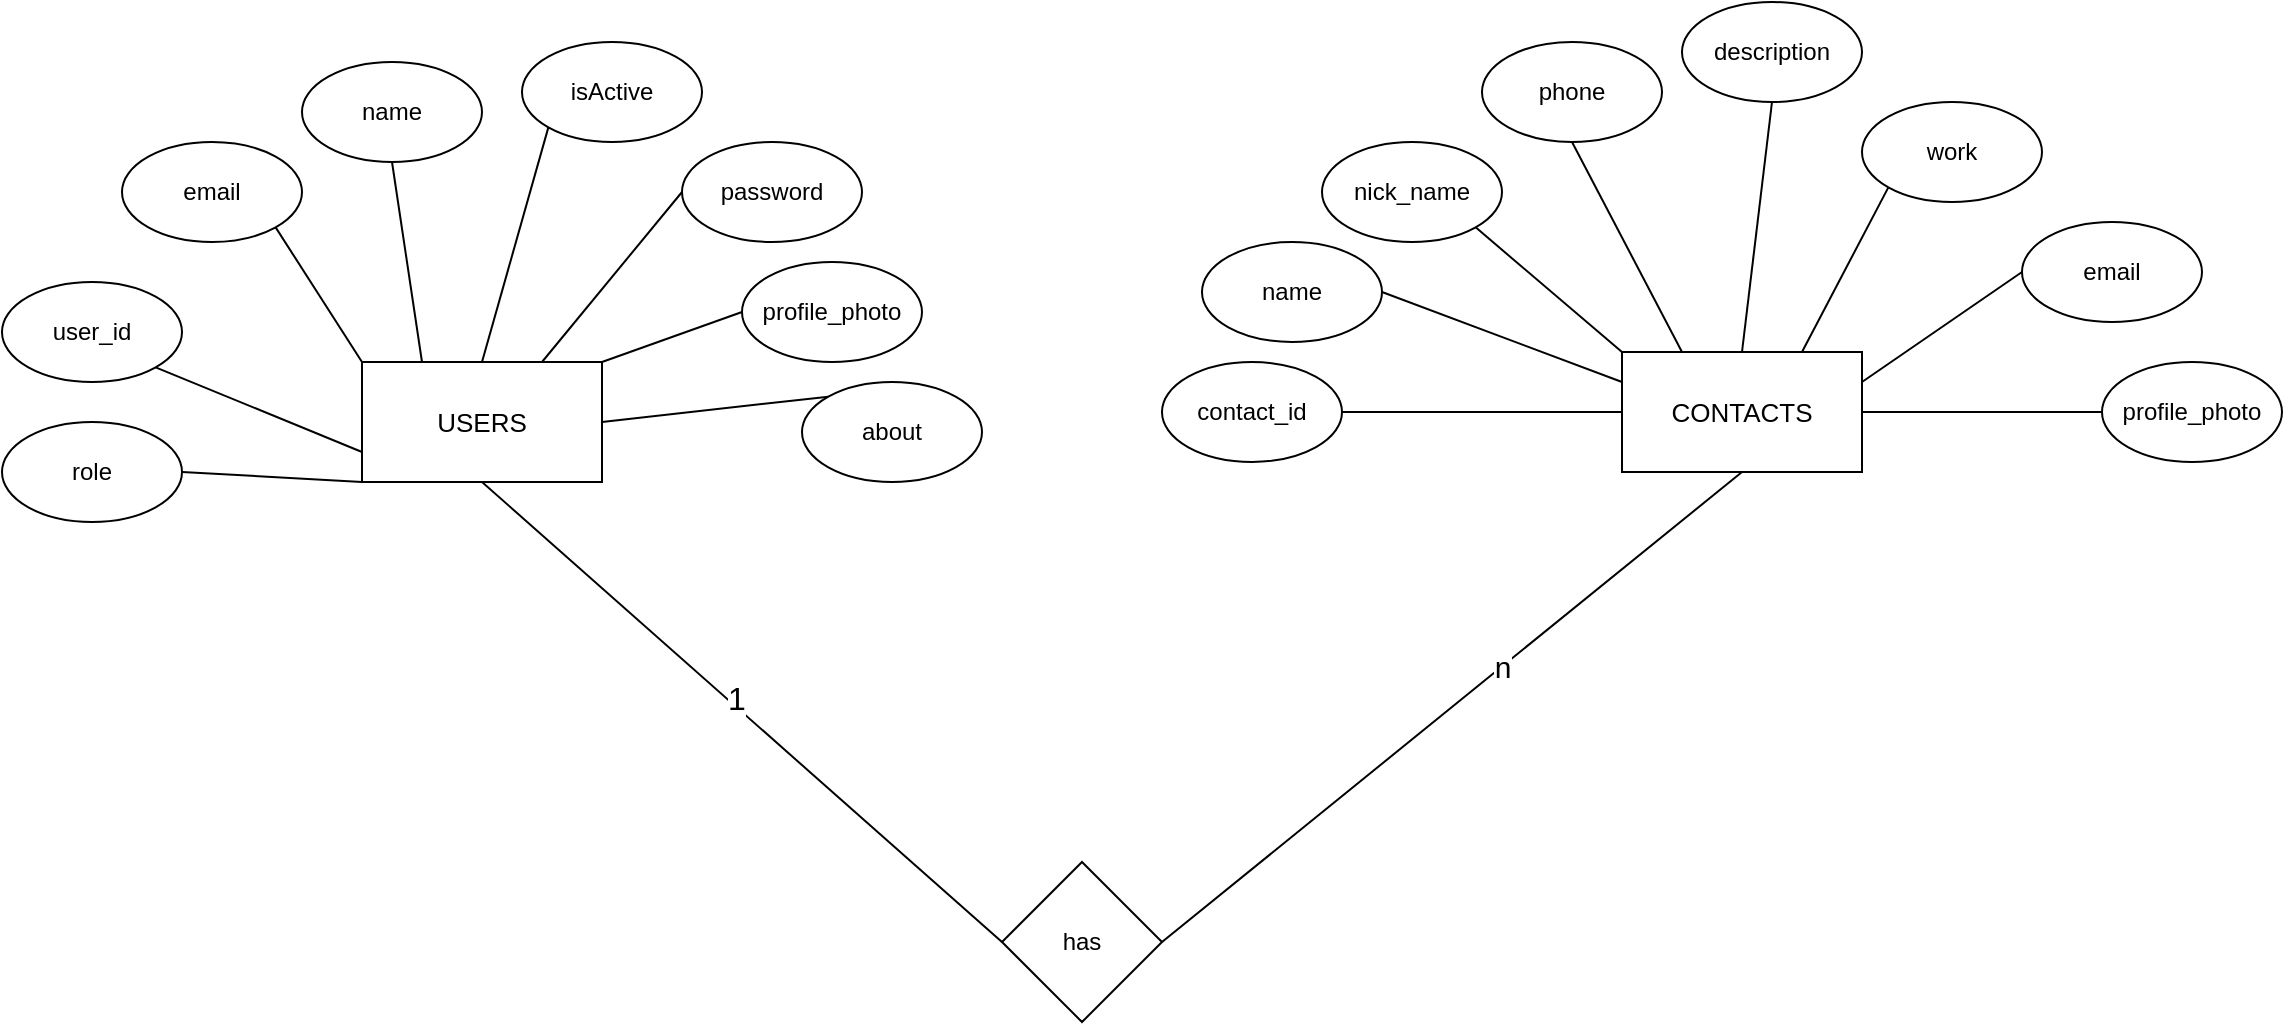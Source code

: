 <mxfile version="24.2.7" type="device">
  <diagram name="Page-1" id="ulT-_PV7ZDztqLS79qqE">
    <mxGraphModel dx="1158" dy="688" grid="1" gridSize="10" guides="1" tooltips="1" connect="1" arrows="1" fold="1" page="1" pageScale="1" pageWidth="827" pageHeight="1169" math="0" shadow="0">
      <root>
        <mxCell id="0" />
        <mxCell id="1" parent="0" />
        <mxCell id="i3RE7HxR8fK-u7yLkR9E-1" value="&lt;font style=&quot;font-size: 13px;&quot;&gt;USERS&lt;/font&gt;" style="rounded=0;whiteSpace=wrap;html=1;" vertex="1" parent="1">
          <mxGeometry x="190" y="200" width="120" height="60" as="geometry" />
        </mxCell>
        <mxCell id="i3RE7HxR8fK-u7yLkR9E-2" value="&lt;font style=&quot;font-size: 13px;&quot;&gt;CONTACTS&lt;/font&gt;" style="rounded=0;whiteSpace=wrap;html=1;" vertex="1" parent="1">
          <mxGeometry x="820" y="195" width="120" height="60" as="geometry" />
        </mxCell>
        <mxCell id="i3RE7HxR8fK-u7yLkR9E-3" value="user_id" style="ellipse;whiteSpace=wrap;html=1;" vertex="1" parent="1">
          <mxGeometry x="10" y="160" width="90" height="50" as="geometry" />
        </mxCell>
        <mxCell id="i3RE7HxR8fK-u7yLkR9E-4" value="name" style="ellipse;whiteSpace=wrap;html=1;" vertex="1" parent="1">
          <mxGeometry x="160" y="50" width="90" height="50" as="geometry" />
        </mxCell>
        <mxCell id="i3RE7HxR8fK-u7yLkR9E-5" value="name" style="ellipse;whiteSpace=wrap;html=1;" vertex="1" parent="1">
          <mxGeometry x="610" y="140" width="90" height="50" as="geometry" />
        </mxCell>
        <mxCell id="i3RE7HxR8fK-u7yLkR9E-6" value="contact_id" style="ellipse;whiteSpace=wrap;html=1;" vertex="1" parent="1">
          <mxGeometry x="590" y="200" width="90" height="50" as="geometry" />
        </mxCell>
        <mxCell id="i3RE7HxR8fK-u7yLkR9E-7" value="phone" style="ellipse;whiteSpace=wrap;html=1;" vertex="1" parent="1">
          <mxGeometry x="750" y="40" width="90" height="50" as="geometry" />
        </mxCell>
        <mxCell id="i3RE7HxR8fK-u7yLkR9E-8" value="isActive" style="ellipse;whiteSpace=wrap;html=1;" vertex="1" parent="1">
          <mxGeometry x="270" y="40" width="90" height="50" as="geometry" />
        </mxCell>
        <mxCell id="i3RE7HxR8fK-u7yLkR9E-9" value="role" style="ellipse;whiteSpace=wrap;html=1;" vertex="1" parent="1">
          <mxGeometry x="10" y="230" width="90" height="50" as="geometry" />
        </mxCell>
        <mxCell id="i3RE7HxR8fK-u7yLkR9E-10" value="work" style="ellipse;whiteSpace=wrap;html=1;" vertex="1" parent="1">
          <mxGeometry x="940" y="70" width="90" height="50" as="geometry" />
        </mxCell>
        <mxCell id="i3RE7HxR8fK-u7yLkR9E-11" value="description" style="ellipse;whiteSpace=wrap;html=1;" vertex="1" parent="1">
          <mxGeometry x="850" y="20" width="90" height="50" as="geometry" />
        </mxCell>
        <mxCell id="i3RE7HxR8fK-u7yLkR9E-12" value="profile_photo" style="ellipse;whiteSpace=wrap;html=1;" vertex="1" parent="1">
          <mxGeometry x="380" y="150" width="90" height="50" as="geometry" />
        </mxCell>
        <mxCell id="i3RE7HxR8fK-u7yLkR9E-13" value="about" style="ellipse;whiteSpace=wrap;html=1;" vertex="1" parent="1">
          <mxGeometry x="410" y="210" width="90" height="50" as="geometry" />
        </mxCell>
        <mxCell id="i3RE7HxR8fK-u7yLkR9E-14" value="email" style="ellipse;whiteSpace=wrap;html=1;" vertex="1" parent="1">
          <mxGeometry x="1020" y="130" width="90" height="50" as="geometry" />
        </mxCell>
        <mxCell id="i3RE7HxR8fK-u7yLkR9E-15" value="nick_name" style="ellipse;whiteSpace=wrap;html=1;" vertex="1" parent="1">
          <mxGeometry x="670" y="90" width="90" height="50" as="geometry" />
        </mxCell>
        <mxCell id="i3RE7HxR8fK-u7yLkR9E-16" value="profile_photo" style="ellipse;whiteSpace=wrap;html=1;" vertex="1" parent="1">
          <mxGeometry x="1060" y="200" width="90" height="50" as="geometry" />
        </mxCell>
        <mxCell id="i3RE7HxR8fK-u7yLkR9E-17" value="password" style="ellipse;whiteSpace=wrap;html=1;" vertex="1" parent="1">
          <mxGeometry x="350" y="90" width="90" height="50" as="geometry" />
        </mxCell>
        <mxCell id="i3RE7HxR8fK-u7yLkR9E-18" value="email" style="ellipse;whiteSpace=wrap;html=1;" vertex="1" parent="1">
          <mxGeometry x="70" y="90" width="90" height="50" as="geometry" />
        </mxCell>
        <mxCell id="i3RE7HxR8fK-u7yLkR9E-20" value="" style="endArrow=none;html=1;rounded=0;entryX=0;entryY=1;entryDx=0;entryDy=0;exitX=1;exitY=0.5;exitDx=0;exitDy=0;" edge="1" parent="1" source="i3RE7HxR8fK-u7yLkR9E-9" target="i3RE7HxR8fK-u7yLkR9E-1">
          <mxGeometry width="50" height="50" relative="1" as="geometry">
            <mxPoint x="130" y="290" as="sourcePoint" />
            <mxPoint x="180" y="240" as="targetPoint" />
          </mxGeometry>
        </mxCell>
        <mxCell id="i3RE7HxR8fK-u7yLkR9E-21" value="" style="endArrow=none;html=1;rounded=0;entryX=0;entryY=0.75;entryDx=0;entryDy=0;exitX=1;exitY=1;exitDx=0;exitDy=0;" edge="1" parent="1" source="i3RE7HxR8fK-u7yLkR9E-3" target="i3RE7HxR8fK-u7yLkR9E-1">
          <mxGeometry width="50" height="50" relative="1" as="geometry">
            <mxPoint x="90" y="190" as="sourcePoint" />
            <mxPoint x="180" y="195" as="targetPoint" />
          </mxGeometry>
        </mxCell>
        <mxCell id="i3RE7HxR8fK-u7yLkR9E-22" value="" style="endArrow=none;html=1;rounded=0;entryX=0;entryY=0;entryDx=0;entryDy=0;exitX=1;exitY=1;exitDx=0;exitDy=0;" edge="1" parent="1" source="i3RE7HxR8fK-u7yLkR9E-18" target="i3RE7HxR8fK-u7yLkR9E-1">
          <mxGeometry width="50" height="50" relative="1" as="geometry">
            <mxPoint x="140" y="130" as="sourcePoint" />
            <mxPoint x="243" y="172" as="targetPoint" />
          </mxGeometry>
        </mxCell>
        <mxCell id="i3RE7HxR8fK-u7yLkR9E-23" value="" style="endArrow=none;html=1;rounded=0;entryX=0.25;entryY=0;entryDx=0;entryDy=0;exitX=0.5;exitY=1;exitDx=0;exitDy=0;" edge="1" parent="1" source="i3RE7HxR8fK-u7yLkR9E-4" target="i3RE7HxR8fK-u7yLkR9E-1">
          <mxGeometry width="50" height="50" relative="1" as="geometry">
            <mxPoint x="207" y="110" as="sourcePoint" />
            <mxPoint x="250" y="177" as="targetPoint" />
          </mxGeometry>
        </mxCell>
        <mxCell id="i3RE7HxR8fK-u7yLkR9E-24" value="" style="endArrow=none;html=1;rounded=0;entryX=0.5;entryY=0;entryDx=0;entryDy=0;exitX=0;exitY=1;exitDx=0;exitDy=0;" edge="1" parent="1" source="i3RE7HxR8fK-u7yLkR9E-8" target="i3RE7HxR8fK-u7yLkR9E-1">
          <mxGeometry width="50" height="50" relative="1" as="geometry">
            <mxPoint x="295" y="100" as="sourcePoint" />
            <mxPoint x="310" y="200" as="targetPoint" />
          </mxGeometry>
        </mxCell>
        <mxCell id="i3RE7HxR8fK-u7yLkR9E-25" value="" style="endArrow=none;html=1;rounded=0;entryX=0.75;entryY=0;entryDx=0;entryDy=0;exitX=0;exitY=0.5;exitDx=0;exitDy=0;" edge="1" parent="1" source="i3RE7HxR8fK-u7yLkR9E-17" target="i3RE7HxR8fK-u7yLkR9E-1">
          <mxGeometry width="50" height="50" relative="1" as="geometry">
            <mxPoint x="303" y="100" as="sourcePoint" />
            <mxPoint x="270" y="217" as="targetPoint" />
          </mxGeometry>
        </mxCell>
        <mxCell id="i3RE7HxR8fK-u7yLkR9E-26" value="" style="endArrow=none;html=1;rounded=0;entryX=1;entryY=0;entryDx=0;entryDy=0;exitX=0;exitY=0.5;exitDx=0;exitDy=0;" edge="1" parent="1" source="i3RE7HxR8fK-u7yLkR9E-12" target="i3RE7HxR8fK-u7yLkR9E-1">
          <mxGeometry width="50" height="50" relative="1" as="geometry">
            <mxPoint x="360" y="170" as="sourcePoint" />
            <mxPoint x="290" y="255" as="targetPoint" />
          </mxGeometry>
        </mxCell>
        <mxCell id="i3RE7HxR8fK-u7yLkR9E-27" value="" style="endArrow=none;html=1;rounded=0;entryX=1;entryY=0.5;entryDx=0;entryDy=0;exitX=0;exitY=0;exitDx=0;exitDy=0;" edge="1" parent="1" source="i3RE7HxR8fK-u7yLkR9E-13" target="i3RE7HxR8fK-u7yLkR9E-1">
          <mxGeometry width="50" height="50" relative="1" as="geometry">
            <mxPoint x="390" y="205" as="sourcePoint" />
            <mxPoint x="320" y="230" as="targetPoint" />
          </mxGeometry>
        </mxCell>
        <mxCell id="i3RE7HxR8fK-u7yLkR9E-29" value="" style="endArrow=none;html=1;rounded=0;exitX=1;exitY=0.5;exitDx=0;exitDy=0;entryX=0;entryY=0.5;entryDx=0;entryDy=0;" edge="1" parent="1" source="i3RE7HxR8fK-u7yLkR9E-6" target="i3RE7HxR8fK-u7yLkR9E-2">
          <mxGeometry width="50" height="50" relative="1" as="geometry">
            <mxPoint x="700" y="260" as="sourcePoint" />
            <mxPoint x="750" y="210" as="targetPoint" />
          </mxGeometry>
        </mxCell>
        <mxCell id="i3RE7HxR8fK-u7yLkR9E-30" value="" style="endArrow=none;html=1;rounded=0;exitX=1;exitY=0.5;exitDx=0;exitDy=0;entryX=0;entryY=0.5;entryDx=0;entryDy=0;" edge="1" parent="1" source="i3RE7HxR8fK-u7yLkR9E-2" target="i3RE7HxR8fK-u7yLkR9E-16">
          <mxGeometry width="50" height="50" relative="1" as="geometry">
            <mxPoint x="940" y="224.5" as="sourcePoint" />
            <mxPoint x="1080" y="224.5" as="targetPoint" />
          </mxGeometry>
        </mxCell>
        <mxCell id="i3RE7HxR8fK-u7yLkR9E-31" value="" style="endArrow=none;html=1;rounded=0;exitX=1;exitY=0.5;exitDx=0;exitDy=0;entryX=0;entryY=0.25;entryDx=0;entryDy=0;" edge="1" parent="1" source="i3RE7HxR8fK-u7yLkR9E-5" target="i3RE7HxR8fK-u7yLkR9E-2">
          <mxGeometry width="50" height="50" relative="1" as="geometry">
            <mxPoint x="690" y="235" as="sourcePoint" />
            <mxPoint x="830" y="235" as="targetPoint" />
          </mxGeometry>
        </mxCell>
        <mxCell id="i3RE7HxR8fK-u7yLkR9E-32" value="" style="endArrow=none;html=1;rounded=0;exitX=1;exitY=1;exitDx=0;exitDy=0;entryX=0;entryY=0;entryDx=0;entryDy=0;" edge="1" parent="1" source="i3RE7HxR8fK-u7yLkR9E-15" target="i3RE7HxR8fK-u7yLkR9E-2">
          <mxGeometry width="50" height="50" relative="1" as="geometry">
            <mxPoint x="730" y="145" as="sourcePoint" />
            <mxPoint x="850" y="190" as="targetPoint" />
          </mxGeometry>
        </mxCell>
        <mxCell id="i3RE7HxR8fK-u7yLkR9E-33" value="" style="endArrow=none;html=1;rounded=0;exitX=0.5;exitY=1;exitDx=0;exitDy=0;entryX=0.25;entryY=0;entryDx=0;entryDy=0;" edge="1" parent="1" source="i3RE7HxR8fK-u7yLkR9E-7" target="i3RE7HxR8fK-u7yLkR9E-2">
          <mxGeometry width="50" height="50" relative="1" as="geometry">
            <mxPoint x="757" y="143" as="sourcePoint" />
            <mxPoint x="830" y="205" as="targetPoint" />
          </mxGeometry>
        </mxCell>
        <mxCell id="i3RE7HxR8fK-u7yLkR9E-34" value="" style="endArrow=none;html=1;rounded=0;exitX=0.5;exitY=1;exitDx=0;exitDy=0;entryX=0.5;entryY=0;entryDx=0;entryDy=0;" edge="1" parent="1" source="i3RE7HxR8fK-u7yLkR9E-11" target="i3RE7HxR8fK-u7yLkR9E-2">
          <mxGeometry width="50" height="50" relative="1" as="geometry">
            <mxPoint x="805" y="100" as="sourcePoint" />
            <mxPoint x="860" y="205" as="targetPoint" />
          </mxGeometry>
        </mxCell>
        <mxCell id="i3RE7HxR8fK-u7yLkR9E-35" value="" style="endArrow=none;html=1;rounded=0;exitX=0;exitY=1;exitDx=0;exitDy=0;entryX=0.75;entryY=0;entryDx=0;entryDy=0;" edge="1" parent="1" source="i3RE7HxR8fK-u7yLkR9E-10" target="i3RE7HxR8fK-u7yLkR9E-2">
          <mxGeometry width="50" height="50" relative="1" as="geometry">
            <mxPoint x="905" y="80" as="sourcePoint" />
            <mxPoint x="890" y="205" as="targetPoint" />
          </mxGeometry>
        </mxCell>
        <mxCell id="i3RE7HxR8fK-u7yLkR9E-36" value="" style="endArrow=none;html=1;rounded=0;exitX=0;exitY=0.5;exitDx=0;exitDy=0;entryX=1;entryY=0.25;entryDx=0;entryDy=0;" edge="1" parent="1" source="i3RE7HxR8fK-u7yLkR9E-14" target="i3RE7HxR8fK-u7yLkR9E-2">
          <mxGeometry width="50" height="50" relative="1" as="geometry">
            <mxPoint x="963" y="123" as="sourcePoint" />
            <mxPoint x="920" y="205" as="targetPoint" />
          </mxGeometry>
        </mxCell>
        <mxCell id="i3RE7HxR8fK-u7yLkR9E-37" value="has" style="rhombus;whiteSpace=wrap;html=1;" vertex="1" parent="1">
          <mxGeometry x="510" y="450" width="80" height="80" as="geometry" />
        </mxCell>
        <mxCell id="i3RE7HxR8fK-u7yLkR9E-40" value="" style="endArrow=none;html=1;rounded=0;entryX=0.5;entryY=1;entryDx=0;entryDy=0;exitX=0;exitY=0.5;exitDx=0;exitDy=0;" edge="1" parent="1" source="i3RE7HxR8fK-u7yLkR9E-37" target="i3RE7HxR8fK-u7yLkR9E-1">
          <mxGeometry width="50" height="50" relative="1" as="geometry">
            <mxPoint x="470" y="590" as="sourcePoint" />
            <mxPoint x="520" y="540" as="targetPoint" />
          </mxGeometry>
        </mxCell>
        <mxCell id="i3RE7HxR8fK-u7yLkR9E-42" value="&lt;font style=&quot;font-size: 16px;&quot;&gt;1&lt;/font&gt;" style="edgeLabel;html=1;align=center;verticalAlign=middle;resizable=0;points=[];" vertex="1" connectable="0" parent="i3RE7HxR8fK-u7yLkR9E-40">
          <mxGeometry x="0.039" y="-3" relative="1" as="geometry">
            <mxPoint as="offset" />
          </mxGeometry>
        </mxCell>
        <mxCell id="i3RE7HxR8fK-u7yLkR9E-41" value="" style="endArrow=none;html=1;rounded=0;entryX=0.5;entryY=1;entryDx=0;entryDy=0;exitX=1;exitY=0.5;exitDx=0;exitDy=0;" edge="1" parent="1" source="i3RE7HxR8fK-u7yLkR9E-37" target="i3RE7HxR8fK-u7yLkR9E-2">
          <mxGeometry width="50" height="50" relative="1" as="geometry">
            <mxPoint x="470" y="590" as="sourcePoint" />
            <mxPoint x="520" y="540" as="targetPoint" />
          </mxGeometry>
        </mxCell>
        <mxCell id="i3RE7HxR8fK-u7yLkR9E-43" value="&lt;font style=&quot;font-size: 15px;&quot;&gt;n&lt;/font&gt;" style="edgeLabel;html=1;align=center;verticalAlign=middle;resizable=0;points=[];" vertex="1" connectable="0" parent="i3RE7HxR8fK-u7yLkR9E-41">
          <mxGeometry x="0.174" relative="1" as="geometry">
            <mxPoint as="offset" />
          </mxGeometry>
        </mxCell>
      </root>
    </mxGraphModel>
  </diagram>
</mxfile>

